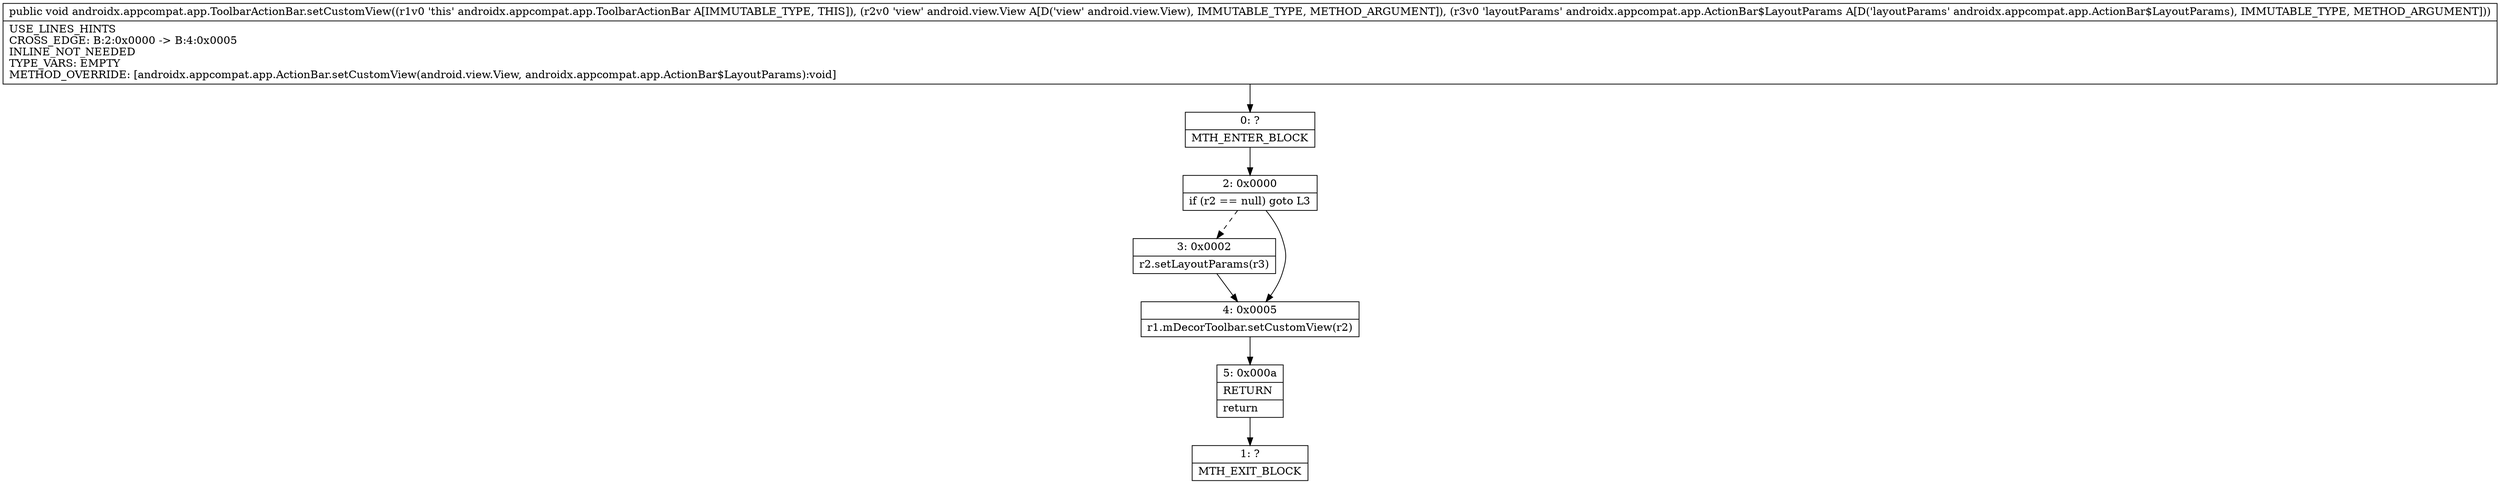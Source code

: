 digraph "CFG forandroidx.appcompat.app.ToolbarActionBar.setCustomView(Landroid\/view\/View;Landroidx\/appcompat\/app\/ActionBar$LayoutParams;)V" {
Node_0 [shape=record,label="{0\:\ ?|MTH_ENTER_BLOCK\l}"];
Node_2 [shape=record,label="{2\:\ 0x0000|if (r2 == null) goto L3\l}"];
Node_3 [shape=record,label="{3\:\ 0x0002|r2.setLayoutParams(r3)\l}"];
Node_4 [shape=record,label="{4\:\ 0x0005|r1.mDecorToolbar.setCustomView(r2)\l}"];
Node_5 [shape=record,label="{5\:\ 0x000a|RETURN\l|return\l}"];
Node_1 [shape=record,label="{1\:\ ?|MTH_EXIT_BLOCK\l}"];
MethodNode[shape=record,label="{public void androidx.appcompat.app.ToolbarActionBar.setCustomView((r1v0 'this' androidx.appcompat.app.ToolbarActionBar A[IMMUTABLE_TYPE, THIS]), (r2v0 'view' android.view.View A[D('view' android.view.View), IMMUTABLE_TYPE, METHOD_ARGUMENT]), (r3v0 'layoutParams' androidx.appcompat.app.ActionBar$LayoutParams A[D('layoutParams' androidx.appcompat.app.ActionBar$LayoutParams), IMMUTABLE_TYPE, METHOD_ARGUMENT]))  | USE_LINES_HINTS\lCROSS_EDGE: B:2:0x0000 \-\> B:4:0x0005\lINLINE_NOT_NEEDED\lTYPE_VARS: EMPTY\lMETHOD_OVERRIDE: [androidx.appcompat.app.ActionBar.setCustomView(android.view.View, androidx.appcompat.app.ActionBar$LayoutParams):void]\l}"];
MethodNode -> Node_0;Node_0 -> Node_2;
Node_2 -> Node_3[style=dashed];
Node_2 -> Node_4;
Node_3 -> Node_4;
Node_4 -> Node_5;
Node_5 -> Node_1;
}

